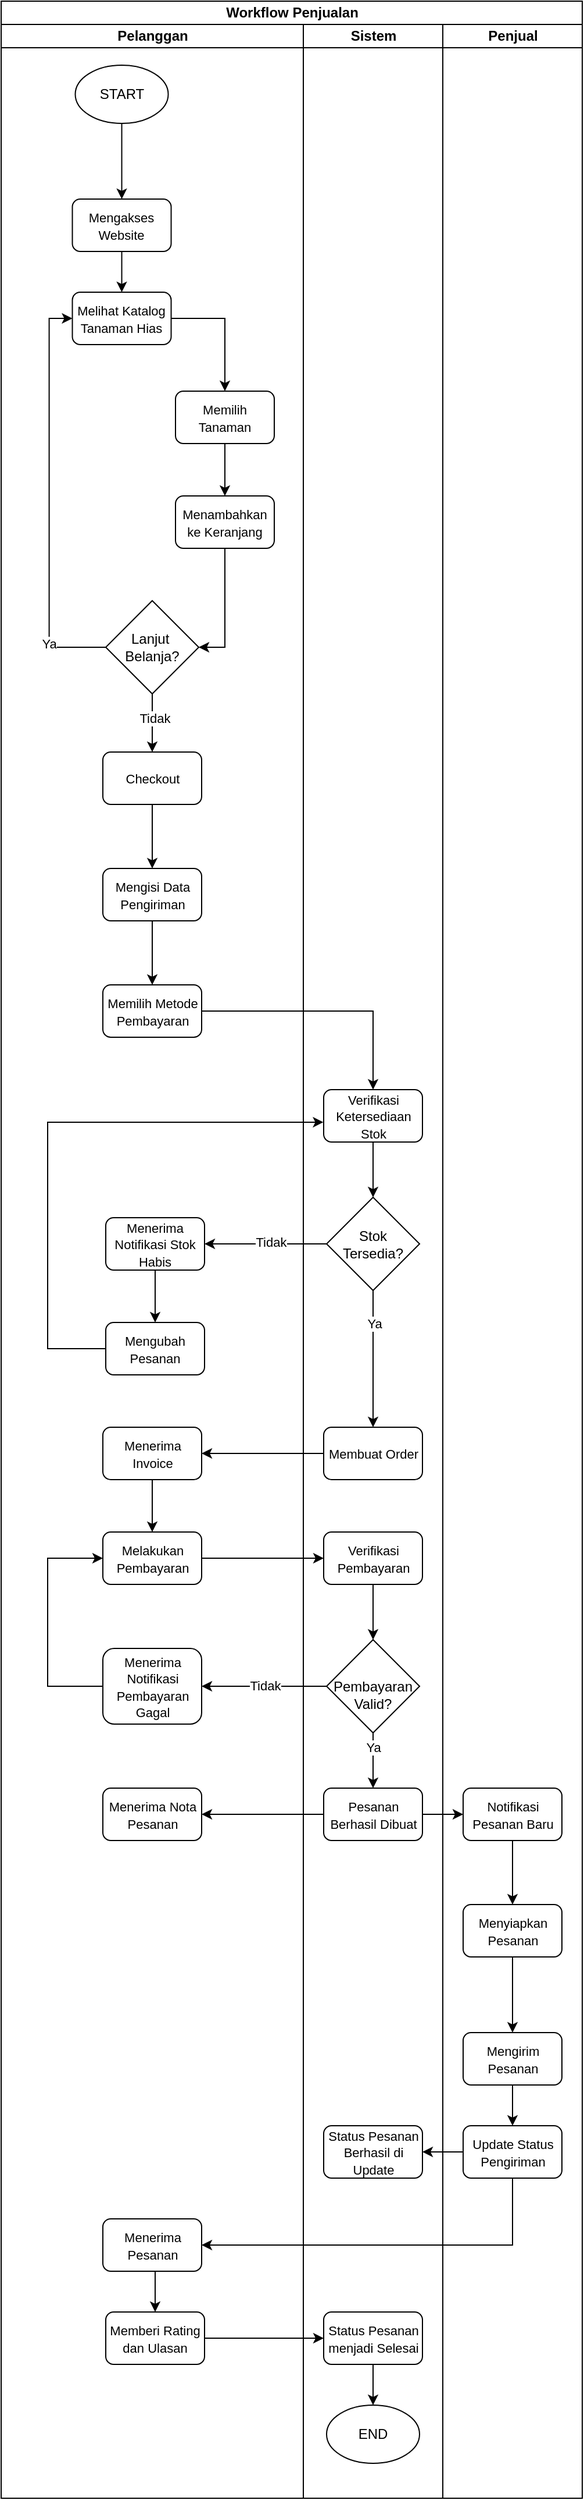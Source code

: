 <mxfile version="26.3.0">
  <diagram name="Page-1" id="W5e96Fal64FUyldFSSKt">
    <mxGraphModel dx="1425" dy="512" grid="1" gridSize="10" guides="1" tooltips="1" connect="1" arrows="1" fold="1" page="1" pageScale="1" pageWidth="827" pageHeight="1169" math="0" shadow="0">
      <root>
        <mxCell id="0" />
        <mxCell id="1" parent="0" />
        <mxCell id="17p4rllL8ngChfZECeuH-1" value="Workflow Penjualan" style="swimlane;childLayout=stackLayout;resizeParent=1;resizeParentMax=0;startSize=20;html=1;" parent="1" vertex="1">
          <mxGeometry x="250" y="105" width="500" height="2145" as="geometry">
            <mxRectangle x="230.0" y="140" width="60" height="30" as="alternateBounds" />
          </mxGeometry>
        </mxCell>
        <mxCell id="17p4rllL8ngChfZECeuH-2" value="Pelanggan" style="swimlane;startSize=20;html=1;" parent="17p4rllL8ngChfZECeuH-1" vertex="1">
          <mxGeometry y="20" width="260" height="2125" as="geometry" />
        </mxCell>
        <mxCell id="17p4rllL8ngChfZECeuH-18" style="edgeStyle=orthogonalEdgeStyle;rounded=0;orthogonalLoop=1;jettySize=auto;html=1;exitX=0.5;exitY=1;exitDx=0;exitDy=0;entryX=0.5;entryY=0;entryDx=0;entryDy=0;" parent="17p4rllL8ngChfZECeuH-2" source="17p4rllL8ngChfZECeuH-6" target="17p4rllL8ngChfZECeuH-7" edge="1">
          <mxGeometry relative="1" as="geometry" />
        </mxCell>
        <mxCell id="17p4rllL8ngChfZECeuH-6" value="START" style="ellipse;whiteSpace=wrap;html=1;" parent="17p4rllL8ngChfZECeuH-2" vertex="1">
          <mxGeometry x="63.76" y="35" width="80" height="50" as="geometry" />
        </mxCell>
        <mxCell id="17p4rllL8ngChfZECeuH-7" value="&lt;font style=&quot;font-size: 11px;&quot;&gt;Mengakses Website&lt;/font&gt;" style="rounded=1;whiteSpace=wrap;html=1;" parent="17p4rllL8ngChfZECeuH-2" vertex="1">
          <mxGeometry x="61.26" y="150" width="85" height="45" as="geometry" />
        </mxCell>
        <mxCell id="Ji_sPaUK6hrwkv3zHSvW-4" value="" style="edgeStyle=orthogonalEdgeStyle;rounded=0;orthogonalLoop=1;jettySize=auto;html=1;exitX=0.5;exitY=1;exitDx=0;exitDy=0;entryX=0.5;entryY=0;entryDx=0;entryDy=0;" edge="1" parent="17p4rllL8ngChfZECeuH-2" source="17p4rllL8ngChfZECeuH-7" target="Ji_sPaUK6hrwkv3zHSvW-3">
          <mxGeometry relative="1" as="geometry">
            <mxPoint x="353.76" y="290" as="sourcePoint" />
            <mxPoint x="351.76" y="415" as="targetPoint" />
          </mxGeometry>
        </mxCell>
        <mxCell id="Ji_sPaUK6hrwkv3zHSvW-15" style="edgeStyle=orthogonalEdgeStyle;rounded=0;orthogonalLoop=1;jettySize=auto;html=1;exitX=1;exitY=0.5;exitDx=0;exitDy=0;" edge="1" parent="17p4rllL8ngChfZECeuH-2" source="Ji_sPaUK6hrwkv3zHSvW-3" target="Ji_sPaUK6hrwkv3zHSvW-5">
          <mxGeometry relative="1" as="geometry">
            <mxPoint x="183.76" y="252.655" as="targetPoint" />
          </mxGeometry>
        </mxCell>
        <mxCell id="Ji_sPaUK6hrwkv3zHSvW-3" value="&lt;font style=&quot;font-size: 11px;&quot;&gt;Melihat Katalog Tanaman Hias&lt;/font&gt;" style="rounded=1;whiteSpace=wrap;html=1;" vertex="1" parent="17p4rllL8ngChfZECeuH-2">
          <mxGeometry x="61.26" y="230" width="85" height="45" as="geometry" />
        </mxCell>
        <mxCell id="Ji_sPaUK6hrwkv3zHSvW-16" style="edgeStyle=orthogonalEdgeStyle;rounded=0;orthogonalLoop=1;jettySize=auto;html=1;" edge="1" parent="17p4rllL8ngChfZECeuH-2" source="Ji_sPaUK6hrwkv3zHSvW-5" target="Ji_sPaUK6hrwkv3zHSvW-6">
          <mxGeometry relative="1" as="geometry" />
        </mxCell>
        <mxCell id="Ji_sPaUK6hrwkv3zHSvW-5" value="&lt;font style=&quot;font-size: 11px;&quot;&gt;Memilih Tanaman&lt;/font&gt;" style="rounded=1;whiteSpace=wrap;html=1;" vertex="1" parent="17p4rllL8ngChfZECeuH-2">
          <mxGeometry x="150" y="315" width="85" height="45" as="geometry" />
        </mxCell>
        <mxCell id="Ji_sPaUK6hrwkv3zHSvW-17" style="edgeStyle=orthogonalEdgeStyle;rounded=0;orthogonalLoop=1;jettySize=auto;html=1;exitX=0.5;exitY=1;exitDx=0;exitDy=0;entryX=1;entryY=0.5;entryDx=0;entryDy=0;" edge="1" parent="17p4rllL8ngChfZECeuH-2" source="Ji_sPaUK6hrwkv3zHSvW-6" target="Ji_sPaUK6hrwkv3zHSvW-7">
          <mxGeometry relative="1" as="geometry">
            <mxPoint x="176.553" y="545" as="targetPoint" />
          </mxGeometry>
        </mxCell>
        <mxCell id="Ji_sPaUK6hrwkv3zHSvW-6" value="&lt;font style=&quot;font-size: 11px;&quot;&gt;Menambahkan ke Keranjang&lt;/font&gt;" style="rounded=1;whiteSpace=wrap;html=1;" vertex="1" parent="17p4rllL8ngChfZECeuH-2">
          <mxGeometry x="150" y="405" width="85" height="45" as="geometry" />
        </mxCell>
        <mxCell id="Ji_sPaUK6hrwkv3zHSvW-18" style="edgeStyle=orthogonalEdgeStyle;rounded=0;orthogonalLoop=1;jettySize=auto;html=1;entryX=0;entryY=0.5;entryDx=0;entryDy=0;exitX=0;exitY=0.5;exitDx=0;exitDy=0;" edge="1" parent="17p4rllL8ngChfZECeuH-2" source="Ji_sPaUK6hrwkv3zHSvW-7" target="Ji_sPaUK6hrwkv3zHSvW-3">
          <mxGeometry relative="1" as="geometry">
            <mxPoint x="23.76" y="245" as="targetPoint" />
          </mxGeometry>
        </mxCell>
        <mxCell id="Ji_sPaUK6hrwkv3zHSvW-19" value="Ya" style="edgeLabel;html=1;align=center;verticalAlign=middle;resizable=0;points=[];" vertex="1" connectable="0" parent="Ji_sPaUK6hrwkv3zHSvW-18">
          <mxGeometry x="-0.703" y="1" relative="1" as="geometry">
            <mxPoint as="offset" />
          </mxGeometry>
        </mxCell>
        <mxCell id="Ji_sPaUK6hrwkv3zHSvW-20" style="edgeStyle=orthogonalEdgeStyle;rounded=0;orthogonalLoop=1;jettySize=auto;html=1;exitX=0.5;exitY=1;exitDx=0;exitDy=0;" edge="1" parent="17p4rllL8ngChfZECeuH-2" source="Ji_sPaUK6hrwkv3zHSvW-7" target="Ji_sPaUK6hrwkv3zHSvW-8">
          <mxGeometry relative="1" as="geometry" />
        </mxCell>
        <mxCell id="Ji_sPaUK6hrwkv3zHSvW-21" value="Tidak" style="edgeLabel;html=1;align=center;verticalAlign=middle;resizable=0;points=[];" vertex="1" connectable="0" parent="Ji_sPaUK6hrwkv3zHSvW-20">
          <mxGeometry x="-0.183" y="2" relative="1" as="geometry">
            <mxPoint as="offset" />
          </mxGeometry>
        </mxCell>
        <mxCell id="Ji_sPaUK6hrwkv3zHSvW-7" value="Lanjut&amp;nbsp;&lt;div&gt;Belanja?&lt;/div&gt;" style="rhombus;whiteSpace=wrap;html=1;" vertex="1" parent="17p4rllL8ngChfZECeuH-2">
          <mxGeometry x="90.0" y="495" width="80" height="80" as="geometry" />
        </mxCell>
        <mxCell id="Ji_sPaUK6hrwkv3zHSvW-22" style="edgeStyle=orthogonalEdgeStyle;rounded=0;orthogonalLoop=1;jettySize=auto;html=1;exitX=0.5;exitY=1;exitDx=0;exitDy=0;" edge="1" parent="17p4rllL8ngChfZECeuH-2" source="Ji_sPaUK6hrwkv3zHSvW-8" target="Ji_sPaUK6hrwkv3zHSvW-9">
          <mxGeometry relative="1" as="geometry" />
        </mxCell>
        <mxCell id="Ji_sPaUK6hrwkv3zHSvW-8" value="&lt;span style=&quot;font-size: 11px;&quot;&gt;Checkout&lt;/span&gt;" style="rounded=1;whiteSpace=wrap;html=1;" vertex="1" parent="17p4rllL8ngChfZECeuH-2">
          <mxGeometry x="87.5" y="625" width="85" height="45" as="geometry" />
        </mxCell>
        <mxCell id="Ji_sPaUK6hrwkv3zHSvW-23" style="edgeStyle=orthogonalEdgeStyle;rounded=0;orthogonalLoop=1;jettySize=auto;html=1;exitX=0.5;exitY=1;exitDx=0;exitDy=0;entryX=0.5;entryY=0;entryDx=0;entryDy=0;" edge="1" parent="17p4rllL8ngChfZECeuH-2" source="Ji_sPaUK6hrwkv3zHSvW-9" target="Ji_sPaUK6hrwkv3zHSvW-10">
          <mxGeometry relative="1" as="geometry" />
        </mxCell>
        <mxCell id="Ji_sPaUK6hrwkv3zHSvW-9" value="&lt;span style=&quot;font-size: 11px;&quot;&gt;Mengisi Data Pengiriman&lt;/span&gt;" style="rounded=1;whiteSpace=wrap;html=1;" vertex="1" parent="17p4rllL8ngChfZECeuH-2">
          <mxGeometry x="87.5" y="725" width="85" height="45" as="geometry" />
        </mxCell>
        <mxCell id="Ji_sPaUK6hrwkv3zHSvW-10" value="&lt;span style=&quot;font-size: 11px;&quot;&gt;Memilih Metode Pembayaran&lt;/span&gt;" style="rounded=1;whiteSpace=wrap;html=1;" vertex="1" parent="17p4rllL8ngChfZECeuH-2">
          <mxGeometry x="87.5" y="825" width="85" height="45" as="geometry" />
        </mxCell>
        <mxCell id="Ji_sPaUK6hrwkv3zHSvW-27" style="edgeStyle=orthogonalEdgeStyle;rounded=0;orthogonalLoop=1;jettySize=auto;html=1;exitX=0.5;exitY=1;exitDx=0;exitDy=0;entryX=0.5;entryY=0;entryDx=0;entryDy=0;" edge="1" parent="17p4rllL8ngChfZECeuH-2" source="Ji_sPaUK6hrwkv3zHSvW-13" target="Ji_sPaUK6hrwkv3zHSvW-14">
          <mxGeometry relative="1" as="geometry" />
        </mxCell>
        <mxCell id="Ji_sPaUK6hrwkv3zHSvW-13" value="&lt;span style=&quot;font-size: 11px;&quot;&gt;Menerima Notifikasi Stok Habis&lt;/span&gt;" style="rounded=1;whiteSpace=wrap;html=1;" vertex="1" parent="17p4rllL8ngChfZECeuH-2">
          <mxGeometry x="90" y="1025" width="85" height="45" as="geometry" />
        </mxCell>
        <mxCell id="Ji_sPaUK6hrwkv3zHSvW-14" value="&lt;span style=&quot;font-size: 11px;&quot;&gt;Mengubah Pesanan&lt;/span&gt;" style="rounded=1;whiteSpace=wrap;html=1;" vertex="1" parent="17p4rllL8ngChfZECeuH-2">
          <mxGeometry x="90" y="1115" width="85" height="45" as="geometry" />
        </mxCell>
        <mxCell id="Ji_sPaUK6hrwkv3zHSvW-39" style="edgeStyle=orthogonalEdgeStyle;rounded=0;orthogonalLoop=1;jettySize=auto;html=1;exitX=0.5;exitY=1;exitDx=0;exitDy=0;entryX=0.5;entryY=0;entryDx=0;entryDy=0;" edge="1" parent="17p4rllL8ngChfZECeuH-2" source="Ji_sPaUK6hrwkv3zHSvW-34" target="Ji_sPaUK6hrwkv3zHSvW-38">
          <mxGeometry relative="1" as="geometry" />
        </mxCell>
        <mxCell id="Ji_sPaUK6hrwkv3zHSvW-34" value="&lt;span style=&quot;font-size: 11px;&quot;&gt;Menerima Invoice&lt;/span&gt;" style="rounded=1;whiteSpace=wrap;html=1;" vertex="1" parent="17p4rllL8ngChfZECeuH-2">
          <mxGeometry x="87.5" y="1205" width="85" height="45" as="geometry" />
        </mxCell>
        <mxCell id="Ji_sPaUK6hrwkv3zHSvW-38" value="&lt;span style=&quot;font-size: 11px;&quot;&gt;Melakukan Pembayaran&lt;/span&gt;" style="rounded=1;whiteSpace=wrap;html=1;" vertex="1" parent="17p4rllL8ngChfZECeuH-2">
          <mxGeometry x="87.5" y="1295" width="85" height="45" as="geometry" />
        </mxCell>
        <mxCell id="Ji_sPaUK6hrwkv3zHSvW-46" style="edgeStyle=orthogonalEdgeStyle;rounded=0;orthogonalLoop=1;jettySize=auto;html=1;entryX=0;entryY=0.5;entryDx=0;entryDy=0;exitX=0;exitY=0.5;exitDx=0;exitDy=0;" edge="1" parent="17p4rllL8ngChfZECeuH-2" source="Ji_sPaUK6hrwkv3zHSvW-44" target="Ji_sPaUK6hrwkv3zHSvW-38">
          <mxGeometry relative="1" as="geometry">
            <mxPoint x="40.0" y="1315" as="targetPoint" />
            <Array as="points">
              <mxPoint x="40" y="1427" />
              <mxPoint x="40" y="1317" />
            </Array>
          </mxGeometry>
        </mxCell>
        <mxCell id="Ji_sPaUK6hrwkv3zHSvW-44" value="&lt;span style=&quot;font-size: 11px;&quot;&gt;Menerima Notifikasi Pembayaran Gagal&lt;/span&gt;" style="rounded=1;whiteSpace=wrap;html=1;" vertex="1" parent="17p4rllL8ngChfZECeuH-2">
          <mxGeometry x="87.5" y="1395" width="85" height="65" as="geometry" />
        </mxCell>
        <mxCell id="Ji_sPaUK6hrwkv3zHSvW-48" value="&lt;span style=&quot;font-size: 11px;&quot;&gt;Menerima Nota Pesanan&lt;/span&gt;" style="rounded=1;whiteSpace=wrap;html=1;" vertex="1" parent="17p4rllL8ngChfZECeuH-2">
          <mxGeometry x="87.5" y="1515" width="85" height="45" as="geometry" />
        </mxCell>
        <mxCell id="Ji_sPaUK6hrwkv3zHSvW-2" value="Sistem" style="swimlane;startSize=20;html=1;" vertex="1" parent="17p4rllL8ngChfZECeuH-1">
          <mxGeometry x="260" y="20" width="120" height="2125" as="geometry" />
        </mxCell>
        <mxCell id="Ji_sPaUK6hrwkv3zHSvW-35" style="edgeStyle=orthogonalEdgeStyle;rounded=0;orthogonalLoop=1;jettySize=auto;html=1;exitX=0.5;exitY=1;exitDx=0;exitDy=0;entryX=0.5;entryY=0;entryDx=0;entryDy=0;" edge="1" parent="Ji_sPaUK6hrwkv3zHSvW-2" source="Ji_sPaUK6hrwkv3zHSvW-11" target="Ji_sPaUK6hrwkv3zHSvW-33">
          <mxGeometry relative="1" as="geometry" />
        </mxCell>
        <mxCell id="Ji_sPaUK6hrwkv3zHSvW-36" value="Ya" style="edgeLabel;html=1;align=center;verticalAlign=middle;resizable=0;points=[];" vertex="1" connectable="0" parent="Ji_sPaUK6hrwkv3zHSvW-35">
          <mxGeometry x="-0.513" y="1" relative="1" as="geometry">
            <mxPoint as="offset" />
          </mxGeometry>
        </mxCell>
        <mxCell id="Ji_sPaUK6hrwkv3zHSvW-11" value="Stok Tersedia?" style="rhombus;whiteSpace=wrap;html=1;" vertex="1" parent="Ji_sPaUK6hrwkv3zHSvW-2">
          <mxGeometry x="20.0" y="1007.5" width="80" height="80" as="geometry" />
        </mxCell>
        <mxCell id="Ji_sPaUK6hrwkv3zHSvW-25" style="edgeStyle=orthogonalEdgeStyle;rounded=0;orthogonalLoop=1;jettySize=auto;html=1;exitX=0.5;exitY=1;exitDx=0;exitDy=0;entryX=0.5;entryY=0;entryDx=0;entryDy=0;" edge="1" parent="Ji_sPaUK6hrwkv3zHSvW-2" source="Ji_sPaUK6hrwkv3zHSvW-12" target="Ji_sPaUK6hrwkv3zHSvW-11">
          <mxGeometry relative="1" as="geometry" />
        </mxCell>
        <mxCell id="Ji_sPaUK6hrwkv3zHSvW-12" value="&lt;span style=&quot;font-size: 11px;&quot;&gt;Verifikasi Ketersediaan Stok&lt;/span&gt;" style="rounded=1;whiteSpace=wrap;html=1;" vertex="1" parent="Ji_sPaUK6hrwkv3zHSvW-2">
          <mxGeometry x="17.5" y="915" width="85" height="45" as="geometry" />
        </mxCell>
        <mxCell id="Ji_sPaUK6hrwkv3zHSvW-33" value="&lt;span style=&quot;font-size: 11px;&quot;&gt;Membuat Order&lt;/span&gt;" style="rounded=1;whiteSpace=wrap;html=1;" vertex="1" parent="Ji_sPaUK6hrwkv3zHSvW-2">
          <mxGeometry x="17.5" y="1205" width="85" height="45" as="geometry" />
        </mxCell>
        <mxCell id="Ji_sPaUK6hrwkv3zHSvW-43" style="edgeStyle=orthogonalEdgeStyle;rounded=0;orthogonalLoop=1;jettySize=auto;html=1;entryX=0.5;entryY=0;entryDx=0;entryDy=0;" edge="1" parent="Ji_sPaUK6hrwkv3zHSvW-2" source="Ji_sPaUK6hrwkv3zHSvW-40" target="Ji_sPaUK6hrwkv3zHSvW-42">
          <mxGeometry relative="1" as="geometry" />
        </mxCell>
        <mxCell id="Ji_sPaUK6hrwkv3zHSvW-40" value="&lt;span style=&quot;font-size: 11px;&quot;&gt;Verifikasi Pembayaran&lt;/span&gt;" style="rounded=1;whiteSpace=wrap;html=1;" vertex="1" parent="Ji_sPaUK6hrwkv3zHSvW-2">
          <mxGeometry x="17.5" y="1295" width="85" height="45" as="geometry" />
        </mxCell>
        <mxCell id="Ji_sPaUK6hrwkv3zHSvW-51" style="edgeStyle=orthogonalEdgeStyle;rounded=0;orthogonalLoop=1;jettySize=auto;html=1;exitX=0.5;exitY=1;exitDx=0;exitDy=0;entryX=0.5;entryY=0;entryDx=0;entryDy=0;" edge="1" parent="Ji_sPaUK6hrwkv3zHSvW-2" source="Ji_sPaUK6hrwkv3zHSvW-42" target="Ji_sPaUK6hrwkv3zHSvW-49">
          <mxGeometry relative="1" as="geometry" />
        </mxCell>
        <mxCell id="Ji_sPaUK6hrwkv3zHSvW-68" value="Ya" style="edgeLabel;html=1;align=center;verticalAlign=middle;resizable=0;points=[];" vertex="1" connectable="0" parent="Ji_sPaUK6hrwkv3zHSvW-51">
          <mxGeometry x="-0.464" relative="1" as="geometry">
            <mxPoint as="offset" />
          </mxGeometry>
        </mxCell>
        <mxCell id="Ji_sPaUK6hrwkv3zHSvW-42" value="&lt;div&gt;&lt;font&gt;&lt;br&gt;&lt;/font&gt;&lt;/div&gt;&lt;font&gt;Pembayaran Valid?&lt;/font&gt;" style="rhombus;whiteSpace=wrap;html=1;" vertex="1" parent="Ji_sPaUK6hrwkv3zHSvW-2">
          <mxGeometry x="20.0" y="1387.5" width="80" height="80" as="geometry" />
        </mxCell>
        <mxCell id="Ji_sPaUK6hrwkv3zHSvW-49" value="&lt;span style=&quot;font-size: 11px;&quot;&gt;Pesanan Berhasil Dibuat&lt;/span&gt;" style="rounded=1;whiteSpace=wrap;html=1;" vertex="1" parent="Ji_sPaUK6hrwkv3zHSvW-2">
          <mxGeometry x="17.5" y="1515" width="85" height="45" as="geometry" />
        </mxCell>
        <mxCell id="17p4rllL8ngChfZECeuH-3" value="Penjual" style="swimlane;startSize=20;html=1;" parent="17p4rllL8ngChfZECeuH-1" vertex="1">
          <mxGeometry x="380" y="20" width="120" height="2125" as="geometry" />
        </mxCell>
        <mxCell id="Ji_sPaUK6hrwkv3zHSvW-70" style="edgeStyle=orthogonalEdgeStyle;rounded=0;orthogonalLoop=1;jettySize=auto;html=1;exitX=0.5;exitY=1;exitDx=0;exitDy=0;entryX=0.5;entryY=0;entryDx=0;entryDy=0;" edge="1" parent="17p4rllL8ngChfZECeuH-3" source="Ji_sPaUK6hrwkv3zHSvW-52" target="Ji_sPaUK6hrwkv3zHSvW-69">
          <mxGeometry relative="1" as="geometry" />
        </mxCell>
        <mxCell id="Ji_sPaUK6hrwkv3zHSvW-52" value="&lt;span style=&quot;font-size: 11px;&quot;&gt;Notifikasi Pesanan Baru&lt;/span&gt;" style="rounded=1;whiteSpace=wrap;html=1;" vertex="1" parent="17p4rllL8ngChfZECeuH-3">
          <mxGeometry x="17.5" y="1515" width="85" height="45" as="geometry" />
        </mxCell>
        <mxCell id="Ji_sPaUK6hrwkv3zHSvW-57" style="edgeStyle=orthogonalEdgeStyle;rounded=0;orthogonalLoop=1;jettySize=auto;html=1;exitX=0.5;exitY=1;exitDx=0;exitDy=0;entryX=0.5;entryY=0;entryDx=0;entryDy=0;" edge="1" parent="17p4rllL8ngChfZECeuH-3" source="Ji_sPaUK6hrwkv3zHSvW-54" target="Ji_sPaUK6hrwkv3zHSvW-56">
          <mxGeometry relative="1" as="geometry" />
        </mxCell>
        <mxCell id="Ji_sPaUK6hrwkv3zHSvW-54" value="&lt;span style=&quot;font-size: 11px;&quot;&gt;Mengirim Pesanan&lt;/span&gt;" style="rounded=1;whiteSpace=wrap;html=1;" vertex="1" parent="17p4rllL8ngChfZECeuH-3">
          <mxGeometry x="17.5" y="1725" width="85" height="45" as="geometry" />
        </mxCell>
        <mxCell id="Ji_sPaUK6hrwkv3zHSvW-56" value="&lt;span style=&quot;font-size: 11px;&quot;&gt;Update Status Pengiriman&lt;/span&gt;" style="rounded=1;whiteSpace=wrap;html=1;" vertex="1" parent="17p4rllL8ngChfZECeuH-3">
          <mxGeometry x="17.5" y="1805" width="85" height="45" as="geometry" />
        </mxCell>
        <mxCell id="Ji_sPaUK6hrwkv3zHSvW-62" style="edgeStyle=orthogonalEdgeStyle;rounded=0;orthogonalLoop=1;jettySize=auto;html=1;exitX=0.5;exitY=1;exitDx=0;exitDy=0;entryX=1;entryY=0.5;entryDx=0;entryDy=0;" edge="1" parent="17p4rllL8ngChfZECeuH-3" source="Ji_sPaUK6hrwkv3zHSvW-56" target="Ji_sPaUK6hrwkv3zHSvW-61">
          <mxGeometry relative="1" as="geometry" />
        </mxCell>
        <mxCell id="Ji_sPaUK6hrwkv3zHSvW-58" value="&lt;span style=&quot;font-size: 11px;&quot;&gt;Status Pesanan Berhasil di Update&lt;/span&gt;" style="rounded=1;whiteSpace=wrap;html=1;" vertex="1" parent="17p4rllL8ngChfZECeuH-3">
          <mxGeometry x="-102.5" y="1805" width="85" height="45" as="geometry" />
        </mxCell>
        <mxCell id="Ji_sPaUK6hrwkv3zHSvW-59" style="edgeStyle=orthogonalEdgeStyle;rounded=0;orthogonalLoop=1;jettySize=auto;html=1;exitX=0;exitY=0.5;exitDx=0;exitDy=0;entryX=1;entryY=0.5;entryDx=0;entryDy=0;" edge="1" parent="17p4rllL8ngChfZECeuH-3" source="Ji_sPaUK6hrwkv3zHSvW-56" target="Ji_sPaUK6hrwkv3zHSvW-58">
          <mxGeometry relative="1" as="geometry" />
        </mxCell>
        <mxCell id="Ji_sPaUK6hrwkv3zHSvW-61" value="&lt;span style=&quot;font-size: 11px;&quot;&gt;Menerima Pesanan&lt;/span&gt;" style="rounded=1;whiteSpace=wrap;html=1;" vertex="1" parent="17p4rllL8ngChfZECeuH-3">
          <mxGeometry x="-292.5" y="1885" width="85" height="45" as="geometry" />
        </mxCell>
        <mxCell id="Ji_sPaUK6hrwkv3zHSvW-63" style="edgeStyle=orthogonalEdgeStyle;rounded=0;orthogonalLoop=1;jettySize=auto;html=1;exitX=0.5;exitY=1;exitDx=0;exitDy=0;entryX=0.5;entryY=0;entryDx=0;entryDy=0;" edge="1" parent="17p4rllL8ngChfZECeuH-3" source="Ji_sPaUK6hrwkv3zHSvW-61" target="Ji_sPaUK6hrwkv3zHSvW-60">
          <mxGeometry relative="1" as="geometry" />
        </mxCell>
        <mxCell id="Ji_sPaUK6hrwkv3zHSvW-60" value="&lt;span style=&quot;font-size: 11px;&quot;&gt;Memberi Rating dan Ulasan&lt;/span&gt;" style="rounded=1;whiteSpace=wrap;html=1;" vertex="1" parent="17p4rllL8ngChfZECeuH-3">
          <mxGeometry x="-290" y="1965" width="85" height="45" as="geometry" />
        </mxCell>
        <mxCell id="Ji_sPaUK6hrwkv3zHSvW-65" style="edgeStyle=orthogonalEdgeStyle;rounded=0;orthogonalLoop=1;jettySize=auto;html=1;exitX=1;exitY=0.5;exitDx=0;exitDy=0;" edge="1" parent="17p4rllL8ngChfZECeuH-3" source="Ji_sPaUK6hrwkv3zHSvW-60" target="Ji_sPaUK6hrwkv3zHSvW-64">
          <mxGeometry relative="1" as="geometry" />
        </mxCell>
        <mxCell id="Ji_sPaUK6hrwkv3zHSvW-64" value="&lt;span style=&quot;font-size: 11px;&quot;&gt;Status Pesanan menjadi Selesai&lt;/span&gt;" style="rounded=1;whiteSpace=wrap;html=1;" vertex="1" parent="17p4rllL8ngChfZECeuH-3">
          <mxGeometry x="-102.5" y="1965" width="85" height="45" as="geometry" />
        </mxCell>
        <mxCell id="Ji_sPaUK6hrwkv3zHSvW-67" style="edgeStyle=orthogonalEdgeStyle;rounded=0;orthogonalLoop=1;jettySize=auto;html=1;exitX=0.5;exitY=1;exitDx=0;exitDy=0;entryX=0.5;entryY=0;entryDx=0;entryDy=0;" edge="1" parent="17p4rllL8ngChfZECeuH-3" source="Ji_sPaUK6hrwkv3zHSvW-64" target="Ji_sPaUK6hrwkv3zHSvW-66">
          <mxGeometry relative="1" as="geometry" />
        </mxCell>
        <mxCell id="Ji_sPaUK6hrwkv3zHSvW-66" value="END" style="ellipse;whiteSpace=wrap;html=1;" vertex="1" parent="17p4rllL8ngChfZECeuH-3">
          <mxGeometry x="-100" y="2045" width="80" height="50" as="geometry" />
        </mxCell>
        <mxCell id="Ji_sPaUK6hrwkv3zHSvW-71" style="edgeStyle=orthogonalEdgeStyle;rounded=0;orthogonalLoop=1;jettySize=auto;html=1;exitX=0.5;exitY=1;exitDx=0;exitDy=0;entryX=0.5;entryY=0;entryDx=0;entryDy=0;" edge="1" parent="17p4rllL8ngChfZECeuH-3" source="Ji_sPaUK6hrwkv3zHSvW-69" target="Ji_sPaUK6hrwkv3zHSvW-54">
          <mxGeometry relative="1" as="geometry" />
        </mxCell>
        <mxCell id="Ji_sPaUK6hrwkv3zHSvW-69" value="&lt;span style=&quot;font-size: 11px;&quot;&gt;Menyiapkan Pesanan&lt;/span&gt;" style="rounded=1;whiteSpace=wrap;html=1;" vertex="1" parent="17p4rllL8ngChfZECeuH-3">
          <mxGeometry x="17.5" y="1615" width="85" height="45" as="geometry" />
        </mxCell>
        <mxCell id="Ji_sPaUK6hrwkv3zHSvW-24" style="edgeStyle=orthogonalEdgeStyle;rounded=0;orthogonalLoop=1;jettySize=auto;html=1;exitX=1;exitY=0.5;exitDx=0;exitDy=0;entryX=0.5;entryY=0;entryDx=0;entryDy=0;" edge="1" parent="17p4rllL8ngChfZECeuH-1" source="Ji_sPaUK6hrwkv3zHSvW-10" target="Ji_sPaUK6hrwkv3zHSvW-12">
          <mxGeometry relative="1" as="geometry">
            <mxPoint x="330.0" y="867.828" as="targetPoint" />
          </mxGeometry>
        </mxCell>
        <mxCell id="Ji_sPaUK6hrwkv3zHSvW-29" style="edgeStyle=orthogonalEdgeStyle;rounded=0;orthogonalLoop=1;jettySize=auto;html=1;exitX=0;exitY=0.5;exitDx=0;exitDy=0;entryX=-0.003;entryY=0.622;entryDx=0;entryDy=0;entryPerimeter=0;" edge="1" parent="17p4rllL8ngChfZECeuH-1" source="Ji_sPaUK6hrwkv3zHSvW-14" target="Ji_sPaUK6hrwkv3zHSvW-12">
          <mxGeometry relative="1" as="geometry">
            <mxPoint x="40.0" y="935" as="targetPoint" />
            <Array as="points">
              <mxPoint x="40" y="1157" />
              <mxPoint x="40" y="963" />
            </Array>
          </mxGeometry>
        </mxCell>
        <mxCell id="Ji_sPaUK6hrwkv3zHSvW-30" style="edgeStyle=orthogonalEdgeStyle;rounded=0;orthogonalLoop=1;jettySize=auto;html=1;exitX=0;exitY=0.5;exitDx=0;exitDy=0;" edge="1" parent="17p4rllL8ngChfZECeuH-1" source="Ji_sPaUK6hrwkv3zHSvW-11" target="Ji_sPaUK6hrwkv3zHSvW-13">
          <mxGeometry relative="1" as="geometry" />
        </mxCell>
        <mxCell id="Ji_sPaUK6hrwkv3zHSvW-32" value="Tidak" style="edgeLabel;html=1;align=center;verticalAlign=middle;resizable=0;points=[];" vertex="1" connectable="0" parent="Ji_sPaUK6hrwkv3zHSvW-30">
          <mxGeometry x="-0.081" y="-2" relative="1" as="geometry">
            <mxPoint as="offset" />
          </mxGeometry>
        </mxCell>
        <mxCell id="Ji_sPaUK6hrwkv3zHSvW-37" style="edgeStyle=orthogonalEdgeStyle;rounded=0;orthogonalLoop=1;jettySize=auto;html=1;exitX=0;exitY=0.5;exitDx=0;exitDy=0;entryX=1;entryY=0.5;entryDx=0;entryDy=0;" edge="1" parent="17p4rllL8ngChfZECeuH-1" source="Ji_sPaUK6hrwkv3zHSvW-33" target="Ji_sPaUK6hrwkv3zHSvW-34">
          <mxGeometry relative="1" as="geometry" />
        </mxCell>
        <mxCell id="Ji_sPaUK6hrwkv3zHSvW-41" style="edgeStyle=orthogonalEdgeStyle;rounded=0;orthogonalLoop=1;jettySize=auto;html=1;exitX=1;exitY=0.5;exitDx=0;exitDy=0;entryX=0;entryY=0.5;entryDx=0;entryDy=0;" edge="1" parent="17p4rllL8ngChfZECeuH-1" source="Ji_sPaUK6hrwkv3zHSvW-38" target="Ji_sPaUK6hrwkv3zHSvW-40">
          <mxGeometry relative="1" as="geometry" />
        </mxCell>
        <mxCell id="Ji_sPaUK6hrwkv3zHSvW-45" style="edgeStyle=orthogonalEdgeStyle;rounded=0;orthogonalLoop=1;jettySize=auto;html=1;exitX=0;exitY=0.5;exitDx=0;exitDy=0;" edge="1" parent="17p4rllL8ngChfZECeuH-1" source="Ji_sPaUK6hrwkv3zHSvW-42" target="Ji_sPaUK6hrwkv3zHSvW-44">
          <mxGeometry relative="1" as="geometry" />
        </mxCell>
        <mxCell id="Ji_sPaUK6hrwkv3zHSvW-47" value="Tidak" style="edgeLabel;html=1;align=center;verticalAlign=middle;resizable=0;points=[];" vertex="1" connectable="0" parent="Ji_sPaUK6hrwkv3zHSvW-45">
          <mxGeometry x="-0.013" y="-1" relative="1" as="geometry">
            <mxPoint as="offset" />
          </mxGeometry>
        </mxCell>
        <mxCell id="Ji_sPaUK6hrwkv3zHSvW-50" style="edgeStyle=orthogonalEdgeStyle;rounded=0;orthogonalLoop=1;jettySize=auto;html=1;exitX=0;exitY=0.5;exitDx=0;exitDy=0;entryX=1;entryY=0.5;entryDx=0;entryDy=0;" edge="1" parent="17p4rllL8ngChfZECeuH-1" source="Ji_sPaUK6hrwkv3zHSvW-49" target="Ji_sPaUK6hrwkv3zHSvW-48">
          <mxGeometry relative="1" as="geometry" />
        </mxCell>
        <mxCell id="Ji_sPaUK6hrwkv3zHSvW-53" style="edgeStyle=orthogonalEdgeStyle;rounded=0;orthogonalLoop=1;jettySize=auto;html=1;exitX=1;exitY=0.5;exitDx=0;exitDy=0;entryX=0;entryY=0.5;entryDx=0;entryDy=0;" edge="1" parent="17p4rllL8ngChfZECeuH-1" source="Ji_sPaUK6hrwkv3zHSvW-49" target="Ji_sPaUK6hrwkv3zHSvW-52">
          <mxGeometry relative="1" as="geometry" />
        </mxCell>
      </root>
    </mxGraphModel>
  </diagram>
</mxfile>
